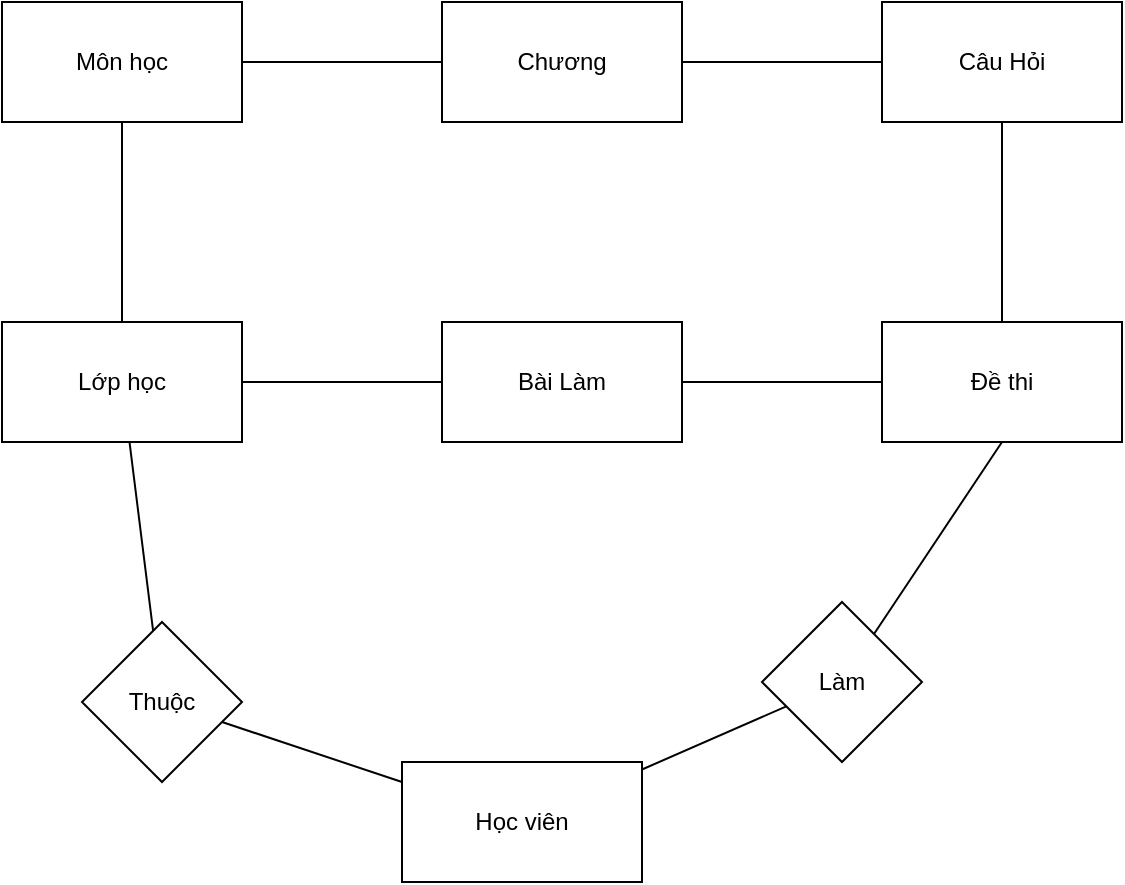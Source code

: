<mxfile version="22.1.5" type="device">
  <diagram id="R2lEEEUBdFMjLlhIrx00" name="Page-1">
    <mxGraphModel dx="934" dy="682" grid="1" gridSize="10" guides="1" tooltips="1" connect="1" arrows="1" fold="1" page="1" pageScale="1" pageWidth="850" pageHeight="1100" math="0" shadow="0" extFonts="Permanent Marker^https://fonts.googleapis.com/css?family=Permanent+Marker">
      <root>
        <mxCell id="0" />
        <mxCell id="1" parent="0" />
        <mxCell id="ExLeRppHowvvSJwPjqzD-18" style="edgeStyle=orthogonalEdgeStyle;rounded=0;orthogonalLoop=1;jettySize=auto;html=1;endArrow=none;endFill=0;" parent="1" source="ExLeRppHowvvSJwPjqzD-5" target="ExLeRppHowvvSJwPjqzD-15" edge="1">
          <mxGeometry relative="1" as="geometry" />
        </mxCell>
        <mxCell id="ExLeRppHowvvSJwPjqzD-5" value="Môn học" style="rounded=0;whiteSpace=wrap;html=1;" parent="1" vertex="1">
          <mxGeometry x="20" y="340" width="120" height="60" as="geometry" />
        </mxCell>
        <mxCell id="ExLeRppHowvvSJwPjqzD-7" style="rounded=0;orthogonalLoop=1;jettySize=auto;html=1;entryX=1;entryY=0.5;entryDx=0;entryDy=0;endArrow=none;endFill=0;" parent="1" source="ExLeRppHowvvSJwPjqzD-6" target="ExLeRppHowvvSJwPjqzD-5" edge="1">
          <mxGeometry relative="1" as="geometry" />
        </mxCell>
        <mxCell id="ExLeRppHowvvSJwPjqzD-10" value="" style="edgeStyle=orthogonalEdgeStyle;rounded=0;orthogonalLoop=1;jettySize=auto;html=1;endArrow=none;endFill=0;" parent="1" source="ExLeRppHowvvSJwPjqzD-6" target="ExLeRppHowvvSJwPjqzD-9" edge="1">
          <mxGeometry relative="1" as="geometry" />
        </mxCell>
        <mxCell id="ExLeRppHowvvSJwPjqzD-6" value="Chương" style="rounded=0;whiteSpace=wrap;html=1;" parent="1" vertex="1">
          <mxGeometry x="240" y="340" width="120" height="60" as="geometry" />
        </mxCell>
        <mxCell id="ExLeRppHowvvSJwPjqzD-13" value="" style="rounded=0;orthogonalLoop=1;jettySize=auto;html=1;endArrow=none;endFill=0;" parent="1" source="ExLeRppHowvvSJwPjqzD-9" target="ExLeRppHowvvSJwPjqzD-12" edge="1">
          <mxGeometry relative="1" as="geometry" />
        </mxCell>
        <mxCell id="ExLeRppHowvvSJwPjqzD-9" value="Câu Hỏi" style="whiteSpace=wrap;html=1;rounded=0;" parent="1" vertex="1">
          <mxGeometry x="460" y="340" width="120" height="60" as="geometry" />
        </mxCell>
        <mxCell id="ExLeRppHowvvSJwPjqzD-23" style="rounded=0;orthogonalLoop=1;jettySize=auto;html=1;endArrow=none;endFill=0;exitX=0.5;exitY=1;exitDx=0;exitDy=0;" parent="1" source="ExLeRppHowvvSJwPjqzD-12" target="ExLeRppHowvvSJwPjqzD-20" edge="1">
          <mxGeometry relative="1" as="geometry">
            <mxPoint x="513.333" y="580" as="sourcePoint" />
            <mxPoint x="460" y="640" as="targetPoint" />
          </mxGeometry>
        </mxCell>
        <mxCell id="ExLeRppHowvvSJwPjqzD-12" value="Đề thi" style="whiteSpace=wrap;html=1;rounded=0;" parent="1" vertex="1">
          <mxGeometry x="460" y="500" width="120" height="60" as="geometry" />
        </mxCell>
        <mxCell id="ExLeRppHowvvSJwPjqzD-14" value="Học viên" style="rounded=0;whiteSpace=wrap;html=1;" parent="1" vertex="1">
          <mxGeometry x="220" y="720" width="120" height="60" as="geometry" />
        </mxCell>
        <mxCell id="ExLeRppHowvvSJwPjqzD-19" style="edgeStyle=orthogonalEdgeStyle;rounded=0;orthogonalLoop=1;jettySize=auto;html=1;endArrow=none;endFill=0;" parent="1" source="ExLeRppHowvvSJwPjqzD-15" target="ExLeRppHowvvSJwPjqzD-16" edge="1">
          <mxGeometry relative="1" as="geometry" />
        </mxCell>
        <mxCell id="ExLeRppHowvvSJwPjqzD-22" style="rounded=0;orthogonalLoop=1;jettySize=auto;html=1;endArrow=none;endFill=0;" parent="1" source="ExLeRppHowvvSJwPjqzD-15" target="ExLeRppHowvvSJwPjqzD-21" edge="1">
          <mxGeometry relative="1" as="geometry" />
        </mxCell>
        <mxCell id="ExLeRppHowvvSJwPjqzD-15" value="Lớp học" style="rounded=0;whiteSpace=wrap;html=1;" parent="1" vertex="1">
          <mxGeometry x="20" y="500" width="120" height="60" as="geometry" />
        </mxCell>
        <mxCell id="ExLeRppHowvvSJwPjqzD-17" style="rounded=0;orthogonalLoop=1;jettySize=auto;html=1;endArrow=none;endFill=0;" parent="1" source="ExLeRppHowvvSJwPjqzD-16" target="ExLeRppHowvvSJwPjqzD-12" edge="1">
          <mxGeometry relative="1" as="geometry" />
        </mxCell>
        <mxCell id="ExLeRppHowvvSJwPjqzD-16" value="Bài Làm" style="rounded=0;whiteSpace=wrap;html=1;" parent="1" vertex="1">
          <mxGeometry x="240" y="500" width="120" height="60" as="geometry" />
        </mxCell>
        <mxCell id="ExLeRppHowvvSJwPjqzD-25" style="rounded=0;orthogonalLoop=1;jettySize=auto;html=1;endArrow=none;endFill=0;" parent="1" source="ExLeRppHowvvSJwPjqzD-20" target="ExLeRppHowvvSJwPjqzD-14" edge="1">
          <mxGeometry relative="1" as="geometry" />
        </mxCell>
        <mxCell id="ExLeRppHowvvSJwPjqzD-20" value="Làm" style="rhombus;whiteSpace=wrap;html=1;" parent="1" vertex="1">
          <mxGeometry x="400" y="640" width="80" height="80" as="geometry" />
        </mxCell>
        <mxCell id="ExLeRppHowvvSJwPjqzD-24" style="rounded=0;orthogonalLoop=1;jettySize=auto;html=1;endArrow=none;endFill=0;" parent="1" source="ExLeRppHowvvSJwPjqzD-21" target="ExLeRppHowvvSJwPjqzD-14" edge="1">
          <mxGeometry relative="1" as="geometry" />
        </mxCell>
        <mxCell id="ExLeRppHowvvSJwPjqzD-21" value="Thuộc" style="rhombus;whiteSpace=wrap;html=1;" parent="1" vertex="1">
          <mxGeometry x="60" y="650" width="80" height="80" as="geometry" />
        </mxCell>
      </root>
    </mxGraphModel>
  </diagram>
</mxfile>
